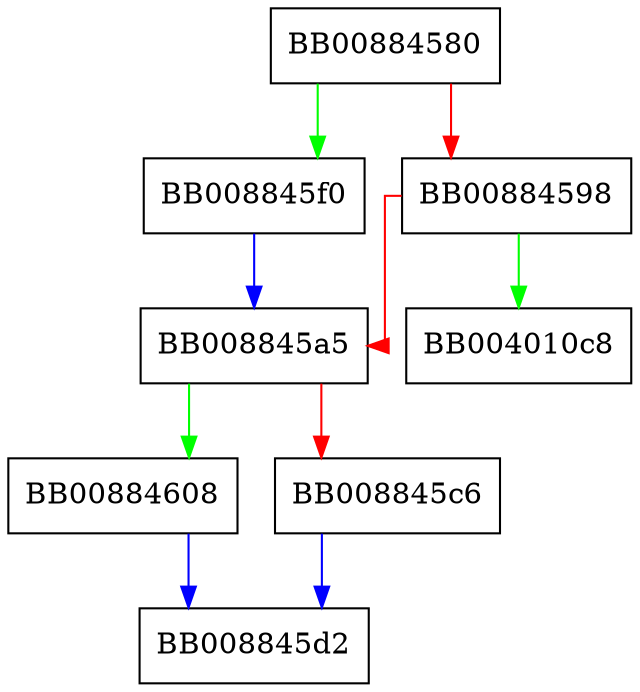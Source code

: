 digraph _IO_str_init_static_internal {
  node [shape="box"];
  graph [splines=ortho];
  BB00884580 -> BB008845f0 [color="green"];
  BB00884580 -> BB00884598 [color="red"];
  BB00884598 -> BB004010c8 [color="green"];
  BB00884598 -> BB008845a5 [color="red"];
  BB008845a5 -> BB00884608 [color="green"];
  BB008845a5 -> BB008845c6 [color="red"];
  BB008845c6 -> BB008845d2 [color="blue"];
  BB008845f0 -> BB008845a5 [color="blue"];
  BB00884608 -> BB008845d2 [color="blue"];
}